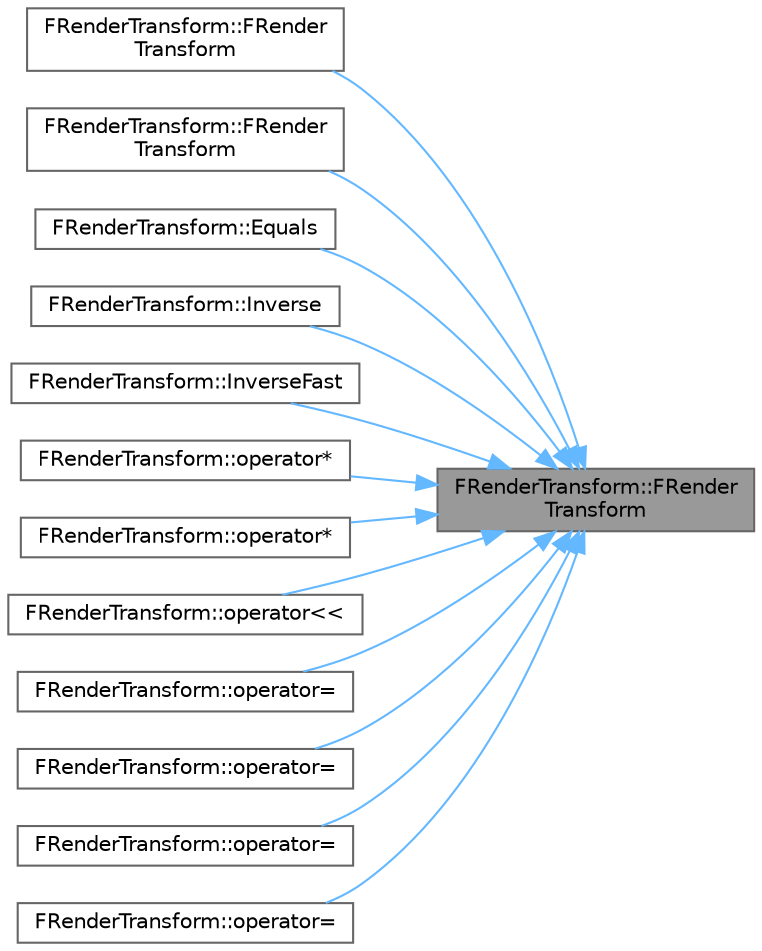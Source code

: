 digraph "FRenderTransform::FRenderTransform"
{
 // INTERACTIVE_SVG=YES
 // LATEX_PDF_SIZE
  bgcolor="transparent";
  edge [fontname=Helvetica,fontsize=10,labelfontname=Helvetica,labelfontsize=10];
  node [fontname=Helvetica,fontsize=10,shape=box,height=0.2,width=0.4];
  rankdir="RL";
  Node1 [id="Node000001",label="FRenderTransform::FRender\lTransform",height=0.2,width=0.4,color="gray40", fillcolor="grey60", style="filled", fontcolor="black",tooltip=" "];
  Node1 -> Node2 [id="edge1_Node000001_Node000002",dir="back",color="steelblue1",style="solid",tooltip=" "];
  Node2 [id="Node000002",label="FRenderTransform::FRender\lTransform",height=0.2,width=0.4,color="grey40", fillcolor="white", style="filled",URL="$df/dba/structFRenderTransform.html#a0e16dc05a4c3b30ff406aed8bd049a2a",tooltip=" "];
  Node1 -> Node3 [id="edge2_Node000001_Node000003",dir="back",color="steelblue1",style="solid",tooltip=" "];
  Node3 [id="Node000003",label="FRenderTransform::FRender\lTransform",height=0.2,width=0.4,color="grey40", fillcolor="white", style="filled",URL="$df/dba/structFRenderTransform.html#a3425118ac729282dbe71dd8acabc3dbe",tooltip=" "];
  Node1 -> Node4 [id="edge3_Node000001_Node000004",dir="back",color="steelblue1",style="solid",tooltip=" "];
  Node4 [id="Node000004",label="FRenderTransform::Equals",height=0.2,width=0.4,color="grey40", fillcolor="white", style="filled",URL="$df/dba/structFRenderTransform.html#aff014f93a722d01c0e498dc24148572e",tooltip=" "];
  Node1 -> Node5 [id="edge4_Node000001_Node000005",dir="back",color="steelblue1",style="solid",tooltip=" "];
  Node5 [id="Node000005",label="FRenderTransform::Inverse",height=0.2,width=0.4,color="grey40", fillcolor="white", style="filled",URL="$df/dba/structFRenderTransform.html#aea35a6a1dd72bafc33bd01ac41aaeadd",tooltip=" "];
  Node1 -> Node6 [id="edge5_Node000001_Node000006",dir="back",color="steelblue1",style="solid",tooltip=" "];
  Node6 [id="Node000006",label="FRenderTransform::InverseFast",height=0.2,width=0.4,color="grey40", fillcolor="white", style="filled",URL="$df/dba/structFRenderTransform.html#a71a46bb56fb1f7c1af68f1ec8b5a5b8c",tooltip=" "];
  Node1 -> Node7 [id="edge6_Node000001_Node000007",dir="back",color="steelblue1",style="solid",tooltip=" "];
  Node7 [id="Node000007",label="FRenderTransform::operator*",height=0.2,width=0.4,color="grey40", fillcolor="white", style="filled",URL="$df/dba/structFRenderTransform.html#ae9aef5e9df2ca508c60d0b5fa61de3a8",tooltip=" "];
  Node1 -> Node8 [id="edge7_Node000001_Node000008",dir="back",color="steelblue1",style="solid",tooltip=" "];
  Node8 [id="Node000008",label="FRenderTransform::operator*",height=0.2,width=0.4,color="grey40", fillcolor="white", style="filled",URL="$df/dba/structFRenderTransform.html#af6a13e114e162f87fafc59d1ae1282f8",tooltip=" "];
  Node1 -> Node9 [id="edge8_Node000001_Node000009",dir="back",color="steelblue1",style="solid",tooltip=" "];
  Node9 [id="Node000009",label="FRenderTransform::operator\<\<",height=0.2,width=0.4,color="grey40", fillcolor="white", style="filled",URL="$df/dba/structFRenderTransform.html#a615a77349fe2b7f47e2e9c44a03345b6",tooltip="Serializes the render transform."];
  Node1 -> Node10 [id="edge9_Node000001_Node000010",dir="back",color="steelblue1",style="solid",tooltip=" "];
  Node10 [id="Node000010",label="FRenderTransform::operator=",height=0.2,width=0.4,color="grey40", fillcolor="white", style="filled",URL="$df/dba/structFRenderTransform.html#aa856dfd32f415104f6d5d1ea67824946",tooltip=" "];
  Node1 -> Node11 [id="edge10_Node000001_Node000011",dir="back",color="steelblue1",style="solid",tooltip=" "];
  Node11 [id="Node000011",label="FRenderTransform::operator=",height=0.2,width=0.4,color="grey40", fillcolor="white", style="filled",URL="$df/dba/structFRenderTransform.html#af7962cecda33e712543ea5dc6018a4bb",tooltip=" "];
  Node1 -> Node12 [id="edge11_Node000001_Node000012",dir="back",color="steelblue1",style="solid",tooltip=" "];
  Node12 [id="Node000012",label="FRenderTransform::operator=",height=0.2,width=0.4,color="grey40", fillcolor="white", style="filled",URL="$df/dba/structFRenderTransform.html#ac6e0fd220cfedeb36f90e55c476c4e51",tooltip=" "];
  Node1 -> Node13 [id="edge12_Node000001_Node000013",dir="back",color="steelblue1",style="solid",tooltip=" "];
  Node13 [id="Node000013",label="FRenderTransform::operator=",height=0.2,width=0.4,color="grey40", fillcolor="white", style="filled",URL="$df/dba/structFRenderTransform.html#a9db9fd406b16b2fd9447ab63c2cf6f37",tooltip=" "];
}
